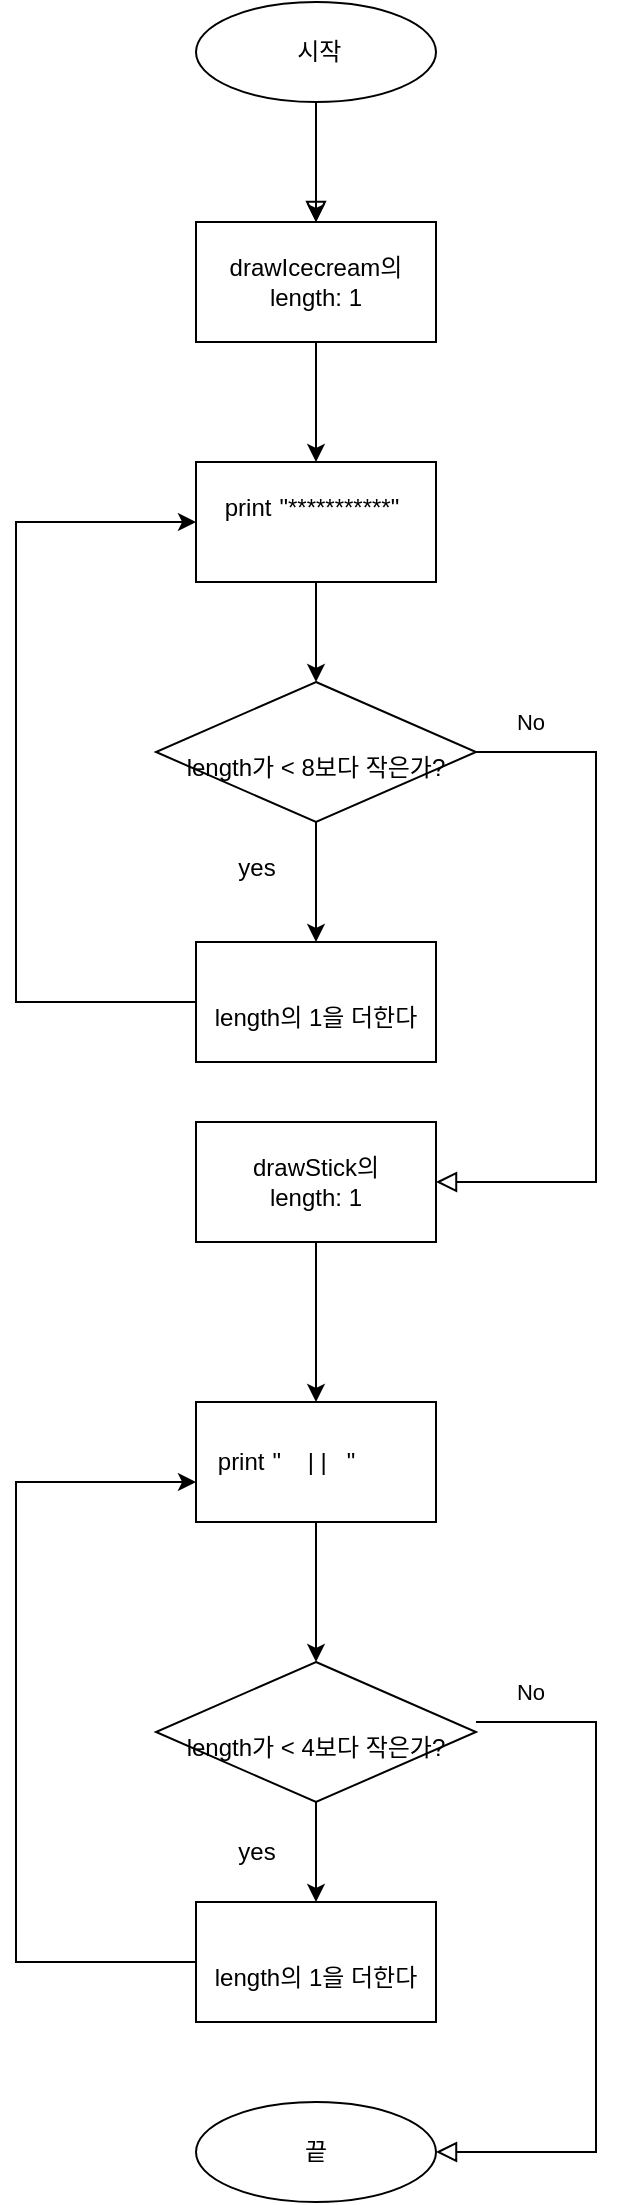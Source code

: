 <mxfile version="22.0.3" type="device">
  <diagram id="C5RBs43oDa-KdzZeNtuy" name="Page-1">
    <mxGraphModel dx="1114" dy="802" grid="1" gridSize="10" guides="1" tooltips="1" connect="1" arrows="1" fold="1" page="1" pageScale="1" pageWidth="827" pageHeight="1169" math="0" shadow="0">
      <root>
        <mxCell id="WIyWlLk6GJQsqaUBKTNV-0" />
        <mxCell id="WIyWlLk6GJQsqaUBKTNV-1" parent="WIyWlLk6GJQsqaUBKTNV-0" />
        <mxCell id="WIyWlLk6GJQsqaUBKTNV-2" value="" style="rounded=0;html=1;jettySize=auto;orthogonalLoop=1;fontSize=11;endArrow=block;endFill=0;endSize=8;strokeWidth=1;shadow=0;labelBackgroundColor=none;edgeStyle=orthogonalEdgeStyle;" parent="WIyWlLk6GJQsqaUBKTNV-1" edge="1">
          <mxGeometry relative="1" as="geometry">
            <mxPoint x="220" y="120" as="sourcePoint" />
            <mxPoint x="220" y="170" as="targetPoint" />
          </mxGeometry>
        </mxCell>
        <mxCell id="ySk-wd9wmHOXHbUx4WnY-27" value="" style="edgeStyle=orthogonalEdgeStyle;rounded=0;orthogonalLoop=1;jettySize=auto;html=1;" edge="1" parent="WIyWlLk6GJQsqaUBKTNV-1" source="ySk-wd9wmHOXHbUx4WnY-0" target="ySk-wd9wmHOXHbUx4WnY-1">
          <mxGeometry relative="1" as="geometry" />
        </mxCell>
        <mxCell id="ySk-wd9wmHOXHbUx4WnY-0" value="&amp;nbsp;시작" style="ellipse;whiteSpace=wrap;html=1;" vertex="1" parent="WIyWlLk6GJQsqaUBKTNV-1">
          <mxGeometry x="160" y="60" width="120" height="50" as="geometry" />
        </mxCell>
        <mxCell id="WIyWlLk6GJQsqaUBKTNV-5" value="No" style="edgeStyle=orthogonalEdgeStyle;rounded=0;html=1;jettySize=auto;orthogonalLoop=1;fontSize=11;endArrow=block;endFill=0;endSize=8;strokeWidth=1;shadow=0;labelBackgroundColor=none;verticalAlign=middle;entryX=1;entryY=0.5;entryDx=0;entryDy=0;" parent="WIyWlLk6GJQsqaUBKTNV-1" source="ySk-wd9wmHOXHbUx4WnY-4" target="ySk-wd9wmHOXHbUx4WnY-15" edge="1">
          <mxGeometry x="-0.851" y="15" relative="1" as="geometry">
            <mxPoint as="offset" />
            <mxPoint x="300" y="434.5" as="sourcePoint" />
            <mxPoint x="340" y="660" as="targetPoint" />
            <Array as="points">
              <mxPoint x="360" y="435" />
              <mxPoint x="360" y="650" />
            </Array>
          </mxGeometry>
        </mxCell>
        <mxCell id="ySk-wd9wmHOXHbUx4WnY-1" value="drawIcecream의&lt;br&gt;length: 1" style="rounded=0;whiteSpace=wrap;html=1;" vertex="1" parent="WIyWlLk6GJQsqaUBKTNV-1">
          <mxGeometry x="160" y="170" width="120" height="60" as="geometry" />
        </mxCell>
        <mxCell id="ySk-wd9wmHOXHbUx4WnY-2" value="" style="endArrow=classic;html=1;rounded=0;entryX=0.5;entryY=0;entryDx=0;entryDy=0;exitX=0.5;exitY=1;exitDx=0;exitDy=0;" edge="1" parent="WIyWlLk6GJQsqaUBKTNV-1" source="ySk-wd9wmHOXHbUx4WnY-1">
          <mxGeometry width="50" height="50" relative="1" as="geometry">
            <mxPoint x="200" y="300" as="sourcePoint" />
            <mxPoint x="220" y="290" as="targetPoint" />
          </mxGeometry>
        </mxCell>
        <mxCell id="ySk-wd9wmHOXHbUx4WnY-6" value="" style="edgeStyle=orthogonalEdgeStyle;rounded=0;orthogonalLoop=1;jettySize=auto;html=1;" edge="1" parent="WIyWlLk6GJQsqaUBKTNV-1" source="ySk-wd9wmHOXHbUx4WnY-3" target="ySk-wd9wmHOXHbUx4WnY-4">
          <mxGeometry relative="1" as="geometry" />
        </mxCell>
        <mxCell id="ySk-wd9wmHOXHbUx4WnY-3" value="print&lt;span style=&quot;color: rgba(255, 255, 255, 0.85);&quot; class=&quot;s2&quot;&gt;(&lt;/span&gt;&quot;***********&quot;&lt;span style=&quot;color: rgba(255, 255, 255, 0.85);&quot; class=&quot;s2&quot;&gt;)&lt;br&gt;출력&lt;/span&gt;" style="rounded=0;whiteSpace=wrap;html=1;" vertex="1" parent="WIyWlLk6GJQsqaUBKTNV-1">
          <mxGeometry x="160" y="290" width="120" height="60" as="geometry" />
        </mxCell>
        <mxCell id="ySk-wd9wmHOXHbUx4WnY-21" value="" style="edgeStyle=orthogonalEdgeStyle;rounded=0;orthogonalLoop=1;jettySize=auto;html=1;" edge="1" parent="WIyWlLk6GJQsqaUBKTNV-1" source="ySk-wd9wmHOXHbUx4WnY-15" target="ySk-wd9wmHOXHbUx4WnY-19">
          <mxGeometry relative="1" as="geometry" />
        </mxCell>
        <mxCell id="ySk-wd9wmHOXHbUx4WnY-15" value="drawStick의&lt;br&gt;length: 1" style="rounded=0;whiteSpace=wrap;html=1;" vertex="1" parent="WIyWlLk6GJQsqaUBKTNV-1">
          <mxGeometry x="160" y="620" width="120" height="60" as="geometry" />
        </mxCell>
        <mxCell id="ySk-wd9wmHOXHbUx4WnY-18" value="" style="edgeStyle=orthogonalEdgeStyle;rounded=0;html=1;jettySize=auto;orthogonalLoop=1;fontSize=11;endArrow=block;endFill=0;endSize=8;strokeWidth=1;shadow=0;labelBackgroundColor=none;verticalAlign=middle;entryX=1;entryY=0.5;entryDx=0;entryDy=0;" edge="1" parent="WIyWlLk6GJQsqaUBKTNV-1" target="ySk-wd9wmHOXHbUx4WnY-4">
          <mxGeometry x="-0.851" y="15" relative="1" as="geometry">
            <mxPoint as="offset" />
            <mxPoint x="300" y="434.5" as="sourcePoint" />
            <mxPoint x="280" y="650" as="targetPoint" />
          </mxGeometry>
        </mxCell>
        <mxCell id="ySk-wd9wmHOXHbUx4WnY-31" value="" style="edgeStyle=orthogonalEdgeStyle;rounded=0;orthogonalLoop=1;jettySize=auto;html=1;" edge="1" parent="WIyWlLk6GJQsqaUBKTNV-1" source="ySk-wd9wmHOXHbUx4WnY-4" target="ySk-wd9wmHOXHbUx4WnY-30">
          <mxGeometry relative="1" as="geometry" />
        </mxCell>
        <mxCell id="ySk-wd9wmHOXHbUx4WnY-4" value="&lt;br&gt;length가 &amp;lt; 8보다 작은가?" style="rhombus;whiteSpace=wrap;html=1;" vertex="1" parent="WIyWlLk6GJQsqaUBKTNV-1">
          <mxGeometry x="140" y="400" width="160" height="70" as="geometry" />
        </mxCell>
        <mxCell id="ySk-wd9wmHOXHbUx4WnY-24" value="" style="edgeStyle=orthogonalEdgeStyle;rounded=0;orthogonalLoop=1;jettySize=auto;html=1;" edge="1" parent="WIyWlLk6GJQsqaUBKTNV-1" source="ySk-wd9wmHOXHbUx4WnY-19" target="ySk-wd9wmHOXHbUx4WnY-23">
          <mxGeometry relative="1" as="geometry" />
        </mxCell>
        <mxCell id="ySk-wd9wmHOXHbUx4WnY-19" value="print&lt;span style=&quot;color: rgba(255, 255, 255, 0.85);&quot; class=&quot;s2&quot;&gt;(&lt;/span&gt;&quot;&lt;span class=&quot;Apple-converted-space&quot;&gt;&amp;nbsp; &amp;nbsp; &lt;/span&gt;| | &lt;span class=&quot;Apple-converted-space&quot;&gt;&amp;nbsp; &lt;/span&gt;&quot;&lt;span style=&quot;color: rgba(255, 255, 255, 0.85);&quot; class=&quot;s2&quot;&gt;) 출력&lt;/span&gt;" style="rounded=0;whiteSpace=wrap;html=1;" vertex="1" parent="WIyWlLk6GJQsqaUBKTNV-1">
          <mxGeometry x="160" y="760" width="120" height="60" as="geometry" />
        </mxCell>
        <mxCell id="ySk-wd9wmHOXHbUx4WnY-37" value="" style="edgeStyle=orthogonalEdgeStyle;rounded=0;orthogonalLoop=1;jettySize=auto;html=1;" edge="1" parent="WIyWlLk6GJQsqaUBKTNV-1" source="ySk-wd9wmHOXHbUx4WnY-23" target="ySk-wd9wmHOXHbUx4WnY-36">
          <mxGeometry relative="1" as="geometry" />
        </mxCell>
        <mxCell id="ySk-wd9wmHOXHbUx4WnY-23" value="&lt;br&gt;length가 &amp;lt; 4보다 작은가?" style="rhombus;whiteSpace=wrap;html=1;" vertex="1" parent="WIyWlLk6GJQsqaUBKTNV-1">
          <mxGeometry x="140" y="890" width="160" height="70" as="geometry" />
        </mxCell>
        <mxCell id="ySk-wd9wmHOXHbUx4WnY-26" value="No" style="edgeStyle=orthogonalEdgeStyle;rounded=0;html=1;jettySize=auto;orthogonalLoop=1;fontSize=11;endArrow=block;endFill=0;endSize=8;strokeWidth=1;shadow=0;labelBackgroundColor=none;verticalAlign=middle;entryX=1;entryY=0.5;entryDx=0;entryDy=0;" edge="1" parent="WIyWlLk6GJQsqaUBKTNV-1">
          <mxGeometry x="-0.851" y="15" relative="1" as="geometry">
            <mxPoint as="offset" />
            <mxPoint x="300" y="920" as="sourcePoint" />
            <mxPoint x="280" y="1135" as="targetPoint" />
            <Array as="points">
              <mxPoint x="360" y="920" />
              <mxPoint x="360" y="1135" />
            </Array>
          </mxGeometry>
        </mxCell>
        <mxCell id="ySk-wd9wmHOXHbUx4WnY-28" value="끝" style="ellipse;whiteSpace=wrap;html=1;" vertex="1" parent="WIyWlLk6GJQsqaUBKTNV-1">
          <mxGeometry x="160" y="1110" width="120" height="50" as="geometry" />
        </mxCell>
        <mxCell id="ySk-wd9wmHOXHbUx4WnY-33" value="" style="edgeStyle=orthogonalEdgeStyle;rounded=0;orthogonalLoop=1;jettySize=auto;html=1;entryX=0;entryY=0.5;entryDx=0;entryDy=0;exitX=0;exitY=0.5;exitDx=0;exitDy=0;" edge="1" parent="WIyWlLk6GJQsqaUBKTNV-1" source="ySk-wd9wmHOXHbUx4WnY-30" target="ySk-wd9wmHOXHbUx4WnY-3">
          <mxGeometry relative="1" as="geometry">
            <mxPoint x="140" y="560" as="sourcePoint" />
            <mxPoint x="110" y="330" as="targetPoint" />
            <Array as="points">
              <mxPoint x="70" y="560" />
              <mxPoint x="70" y="320" />
            </Array>
          </mxGeometry>
        </mxCell>
        <mxCell id="ySk-wd9wmHOXHbUx4WnY-30" value="&lt;br&gt;length의 1을 더한다" style="rounded=0;whiteSpace=wrap;html=1;" vertex="1" parent="WIyWlLk6GJQsqaUBKTNV-1">
          <mxGeometry x="160" y="530" width="120" height="60" as="geometry" />
        </mxCell>
        <mxCell id="ySk-wd9wmHOXHbUx4WnY-35" value="yes" style="text;html=1;align=center;verticalAlign=middle;resizable=0;points=[];autosize=1;strokeColor=none;fillColor=none;" vertex="1" parent="WIyWlLk6GJQsqaUBKTNV-1">
          <mxGeometry x="170" y="478" width="40" height="30" as="geometry" />
        </mxCell>
        <mxCell id="ySk-wd9wmHOXHbUx4WnY-36" value="&lt;br&gt;length의 1을 더한다" style="rounded=0;whiteSpace=wrap;html=1;" vertex="1" parent="WIyWlLk6GJQsqaUBKTNV-1">
          <mxGeometry x="160" y="1010" width="120" height="60" as="geometry" />
        </mxCell>
        <mxCell id="ySk-wd9wmHOXHbUx4WnY-38" value="yes" style="text;html=1;align=center;verticalAlign=middle;resizable=0;points=[];autosize=1;strokeColor=none;fillColor=none;" vertex="1" parent="WIyWlLk6GJQsqaUBKTNV-1">
          <mxGeometry x="170" y="970" width="40" height="30" as="geometry" />
        </mxCell>
        <mxCell id="ySk-wd9wmHOXHbUx4WnY-41" value="" style="edgeStyle=orthogonalEdgeStyle;rounded=0;orthogonalLoop=1;jettySize=auto;html=1;entryX=0;entryY=0.5;entryDx=0;entryDy=0;exitX=0;exitY=0.5;exitDx=0;exitDy=0;" edge="1" parent="WIyWlLk6GJQsqaUBKTNV-1">
          <mxGeometry relative="1" as="geometry">
            <mxPoint x="160" y="1040" as="sourcePoint" />
            <mxPoint x="160" y="800" as="targetPoint" />
            <Array as="points">
              <mxPoint x="70" y="1040" />
              <mxPoint x="70" y="800" />
            </Array>
          </mxGeometry>
        </mxCell>
      </root>
    </mxGraphModel>
  </diagram>
</mxfile>
